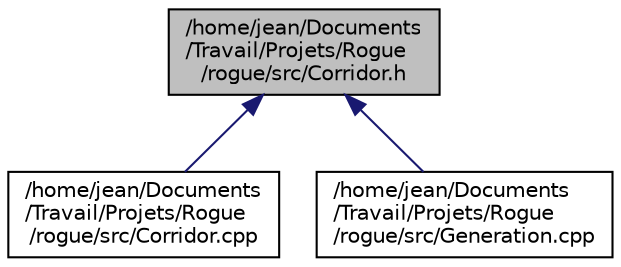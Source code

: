 digraph "/home/jean/Documents/Travail/Projets/Rogue/rogue/src/Corridor.h"
{
  edge [fontname="Helvetica",fontsize="10",labelfontname="Helvetica",labelfontsize="10"];
  node [fontname="Helvetica",fontsize="10",shape=record];
  Node3 [label="/home/jean/Documents\l/Travail/Projets/Rogue\l/rogue/src/Corridor.h",height=0.2,width=0.4,color="black", fillcolor="grey75", style="filled", fontcolor="black"];
  Node3 -> Node4 [dir="back",color="midnightblue",fontsize="10",style="solid",fontname="Helvetica"];
  Node4 [label="/home/jean/Documents\l/Travail/Projets/Rogue\l/rogue/src/Corridor.cpp",height=0.2,width=0.4,color="black", fillcolor="white", style="filled",URL="$Corridor_8cpp.html"];
  Node3 -> Node5 [dir="back",color="midnightblue",fontsize="10",style="solid",fontname="Helvetica"];
  Node5 [label="/home/jean/Documents\l/Travail/Projets/Rogue\l/rogue/src/Generation.cpp",height=0.2,width=0.4,color="black", fillcolor="white", style="filled",URL="$Generation_8cpp.html"];
}
